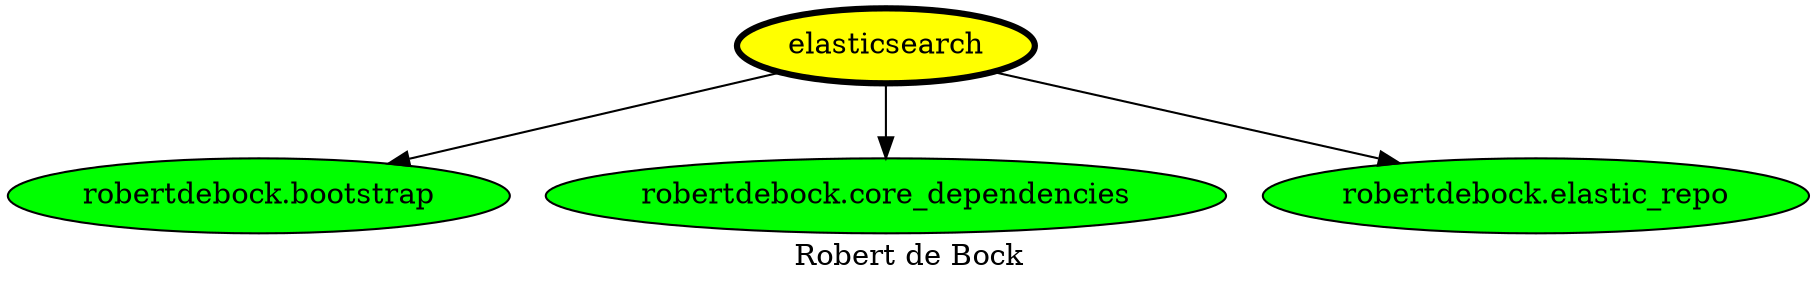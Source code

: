 digraph PhiloDilemma {
  label = "Robert de Bock" ;
  overlap=false
  {
    "elasticsearch" [fillcolor=yellow style=filled penwidth=3]
    "robertdebock.bootstrap" [fillcolor=green style=filled]
    "robertdebock.core_dependencies" [fillcolor=green style=filled]
    "robertdebock.elastic_repo" [fillcolor=green style=filled]
  }
  "elasticsearch" -> "robertdebock.bootstrap"
  "elasticsearch" -> "robertdebock.core_dependencies"
  "elasticsearch" -> "robertdebock.elastic_repo"
}
